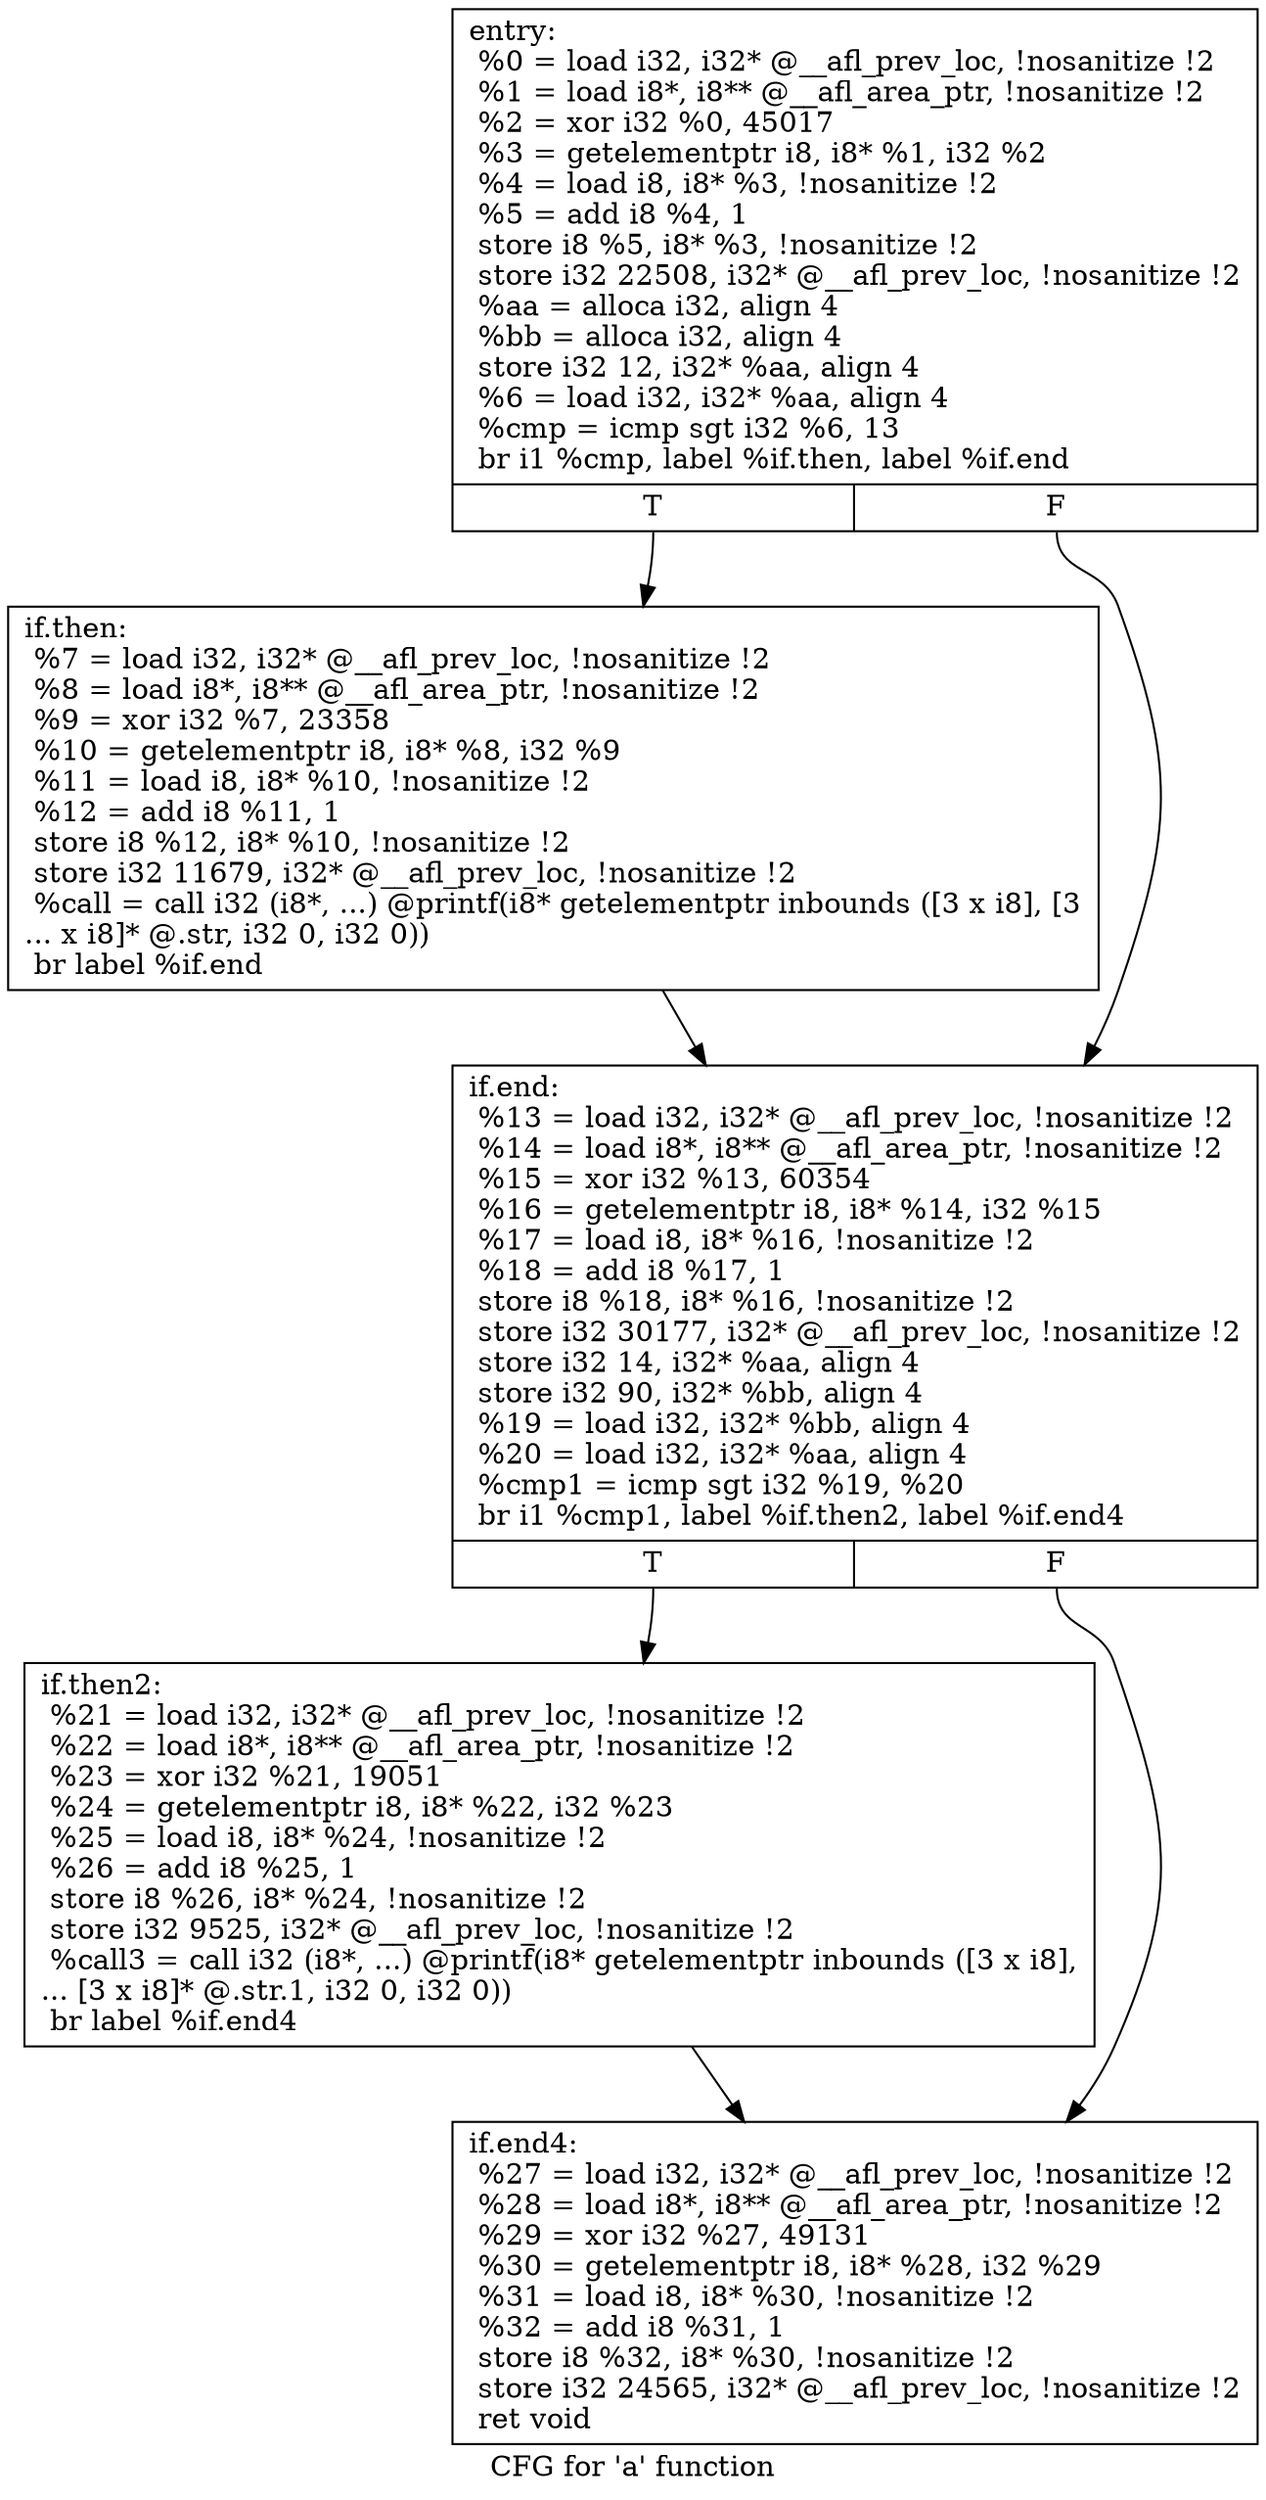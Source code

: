 digraph "CFG for 'a' function" {
	label="CFG for 'a' function";

	Node0x514a490 [shape=record,label="{entry:\l  %0 = load i32, i32* @__afl_prev_loc, !nosanitize !2\l  %1 = load i8*, i8** @__afl_area_ptr, !nosanitize !2\l  %2 = xor i32 %0, 45017\l  %3 = getelementptr i8, i8* %1, i32 %2\l  %4 = load i8, i8* %3, !nosanitize !2\l  %5 = add i8 %4, 1\l  store i8 %5, i8* %3, !nosanitize !2\l  store i32 22508, i32* @__afl_prev_loc, !nosanitize !2\l  %aa = alloca i32, align 4\l  %bb = alloca i32, align 4\l  store i32 12, i32* %aa, align 4\l  %6 = load i32, i32* %aa, align 4\l  %cmp = icmp sgt i32 %6, 13\l  br i1 %cmp, label %if.then, label %if.end\l|{<s0>T|<s1>F}}"];
	Node0x514a490:s0 -> Node0x514caa0;
	Node0x514a490:s1 -> Node0x514cb70;
	Node0x514caa0 [shape=record,label="{if.then:                                          \l  %7 = load i32, i32* @__afl_prev_loc, !nosanitize !2\l  %8 = load i8*, i8** @__afl_area_ptr, !nosanitize !2\l  %9 = xor i32 %7, 23358\l  %10 = getelementptr i8, i8* %8, i32 %9\l  %11 = load i8, i8* %10, !nosanitize !2\l  %12 = add i8 %11, 1\l  store i8 %12, i8* %10, !nosanitize !2\l  store i32 11679, i32* @__afl_prev_loc, !nosanitize !2\l  %call = call i32 (i8*, ...) @printf(i8* getelementptr inbounds ([3 x i8], [3\l... x i8]* @.str, i32 0, i32 0))\l  br label %if.end\l}"];
	Node0x514caa0 -> Node0x514cb70;
	Node0x514cb70 [shape=record,label="{if.end:                                           \l  %13 = load i32, i32* @__afl_prev_loc, !nosanitize !2\l  %14 = load i8*, i8** @__afl_area_ptr, !nosanitize !2\l  %15 = xor i32 %13, 60354\l  %16 = getelementptr i8, i8* %14, i32 %15\l  %17 = load i8, i8* %16, !nosanitize !2\l  %18 = add i8 %17, 1\l  store i8 %18, i8* %16, !nosanitize !2\l  store i32 30177, i32* @__afl_prev_loc, !nosanitize !2\l  store i32 14, i32* %aa, align 4\l  store i32 90, i32* %bb, align 4\l  %19 = load i32, i32* %bb, align 4\l  %20 = load i32, i32* %aa, align 4\l  %cmp1 = icmp sgt i32 %19, %20\l  br i1 %cmp1, label %if.then2, label %if.end4\l|{<s0>T|<s1>F}}"];
	Node0x514cb70:s0 -> Node0x514dc90;
	Node0x514cb70:s1 -> Node0x514dd70;
	Node0x514dc90 [shape=record,label="{if.then2:                                         \l  %21 = load i32, i32* @__afl_prev_loc, !nosanitize !2\l  %22 = load i8*, i8** @__afl_area_ptr, !nosanitize !2\l  %23 = xor i32 %21, 19051\l  %24 = getelementptr i8, i8* %22, i32 %23\l  %25 = load i8, i8* %24, !nosanitize !2\l  %26 = add i8 %25, 1\l  store i8 %26, i8* %24, !nosanitize !2\l  store i32 9525, i32* @__afl_prev_loc, !nosanitize !2\l  %call3 = call i32 (i8*, ...) @printf(i8* getelementptr inbounds ([3 x i8],\l... [3 x i8]* @.str.1, i32 0, i32 0))\l  br label %if.end4\l}"];
	Node0x514dc90 -> Node0x514dd70;
	Node0x514dd70 [shape=record,label="{if.end4:                                          \l  %27 = load i32, i32* @__afl_prev_loc, !nosanitize !2\l  %28 = load i8*, i8** @__afl_area_ptr, !nosanitize !2\l  %29 = xor i32 %27, 49131\l  %30 = getelementptr i8, i8* %28, i32 %29\l  %31 = load i8, i8* %30, !nosanitize !2\l  %32 = add i8 %31, 1\l  store i8 %32, i8* %30, !nosanitize !2\l  store i32 24565, i32* @__afl_prev_loc, !nosanitize !2\l  ret void\l}"];
}
